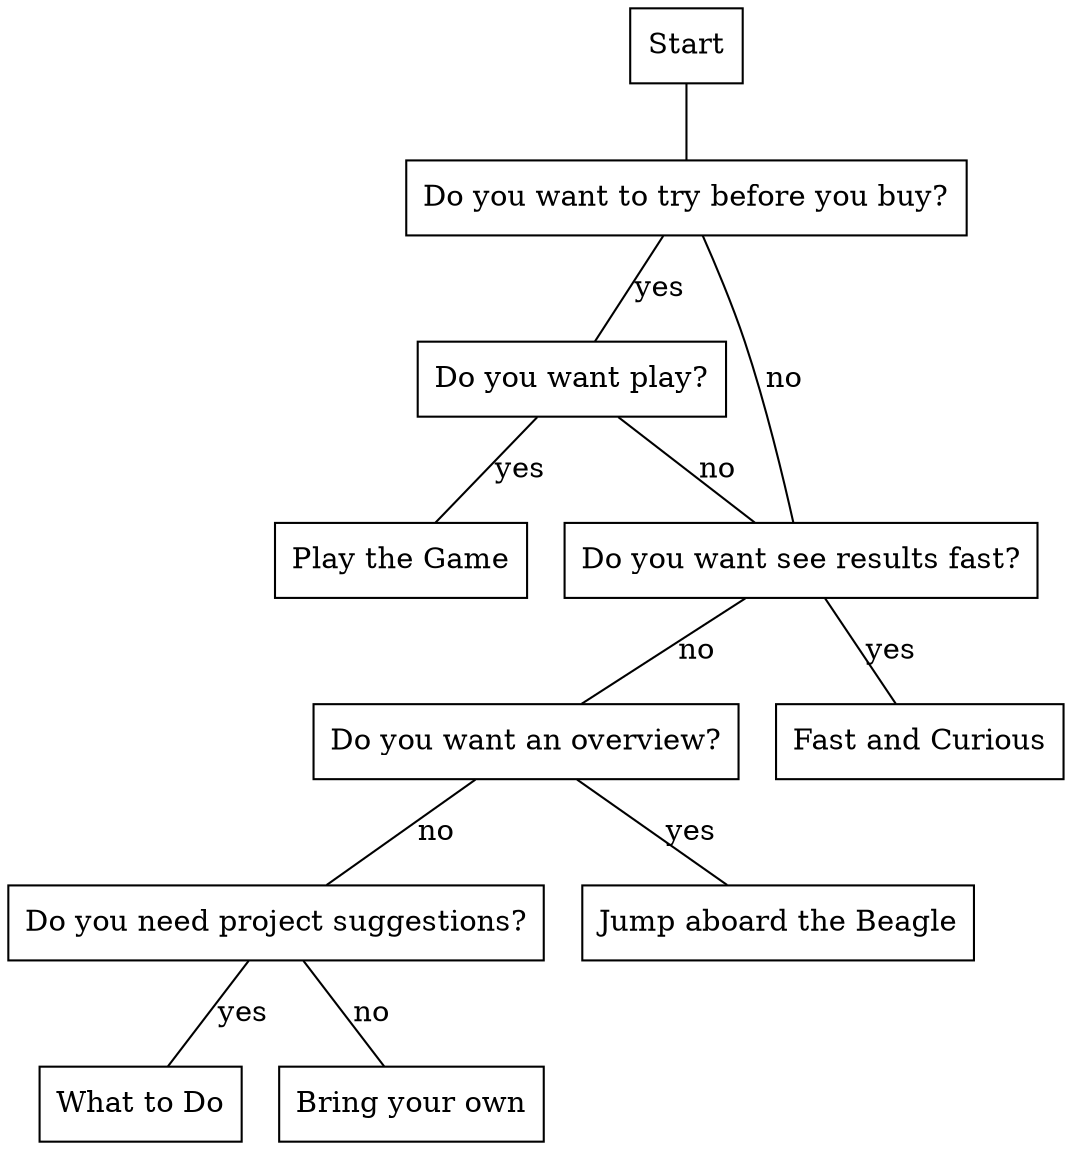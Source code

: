strict graph {
       node [ shape = rectangle ]

       start [ label = "Start" ]
       try [ label = "Do you want to try before you buy?" ]
       involved [ label = "Do you want play?" ]
       gofast [ label = "Do you want see results fast?" ]
       overview [ label = "Do you want an overview?" ]
       suggestion [ label = "Do you need project suggestions?" ]

       beagle [ label = "Jump aboard the Beagle" ]
       play [ label = "Play the Game" ]
       fast [ label = "Fast and Curious" ]
       projects [ label = "What to Do" ]
       own [label = "Bring your own" ]

       start -- try
       try -- gofast [ label = "no" ]
       try -- involved [ label = "yes" ]
       involved -- gofast [ label = "no" ]
       involved -- play [ label = "yes" ]
       gofast -- fast [ label = "yes" ]
       gofast -- overview [ label = "no" ]
       overview -- beagle [ label = "yes" ]
       overview -- suggestion [ label = "no" ]
       suggestion -- projects [ label = "yes" ]
       suggestion -- own [ label = "no" ]
}
